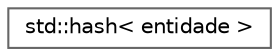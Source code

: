 digraph "Gráfico de Hierarquia de Classes"
{
 // LATEX_PDF_SIZE
  bgcolor="transparent";
  edge [fontname=Helvetica,fontsize=10,labelfontname=Helvetica,labelfontsize=10];
  node [fontname=Helvetica,fontsize=10,shape=box,height=0.2,width=0.4];
  rankdir="LR";
  Node0 [id="Node000000",label="std::hash\< entidade \>",height=0.2,width=0.4,color="grey40", fillcolor="white", style="filled",URL="$structstd_1_1hash_3_01entidade_01_4.html",tooltip=" "];
}
